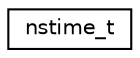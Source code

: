 digraph "Graphical Class Hierarchy"
{
 // LATEX_PDF_SIZE
  edge [fontname="Helvetica",fontsize="10",labelfontname="Helvetica",labelfontsize="10"];
  node [fontname="Helvetica",fontsize="10",shape=record];
  rankdir="LR";
  Node0 [label="nstime_t",height=0.2,width=0.4,color="black", fillcolor="white", style="filled",URL="$structnstime__t.html",tooltip=" "];
}
